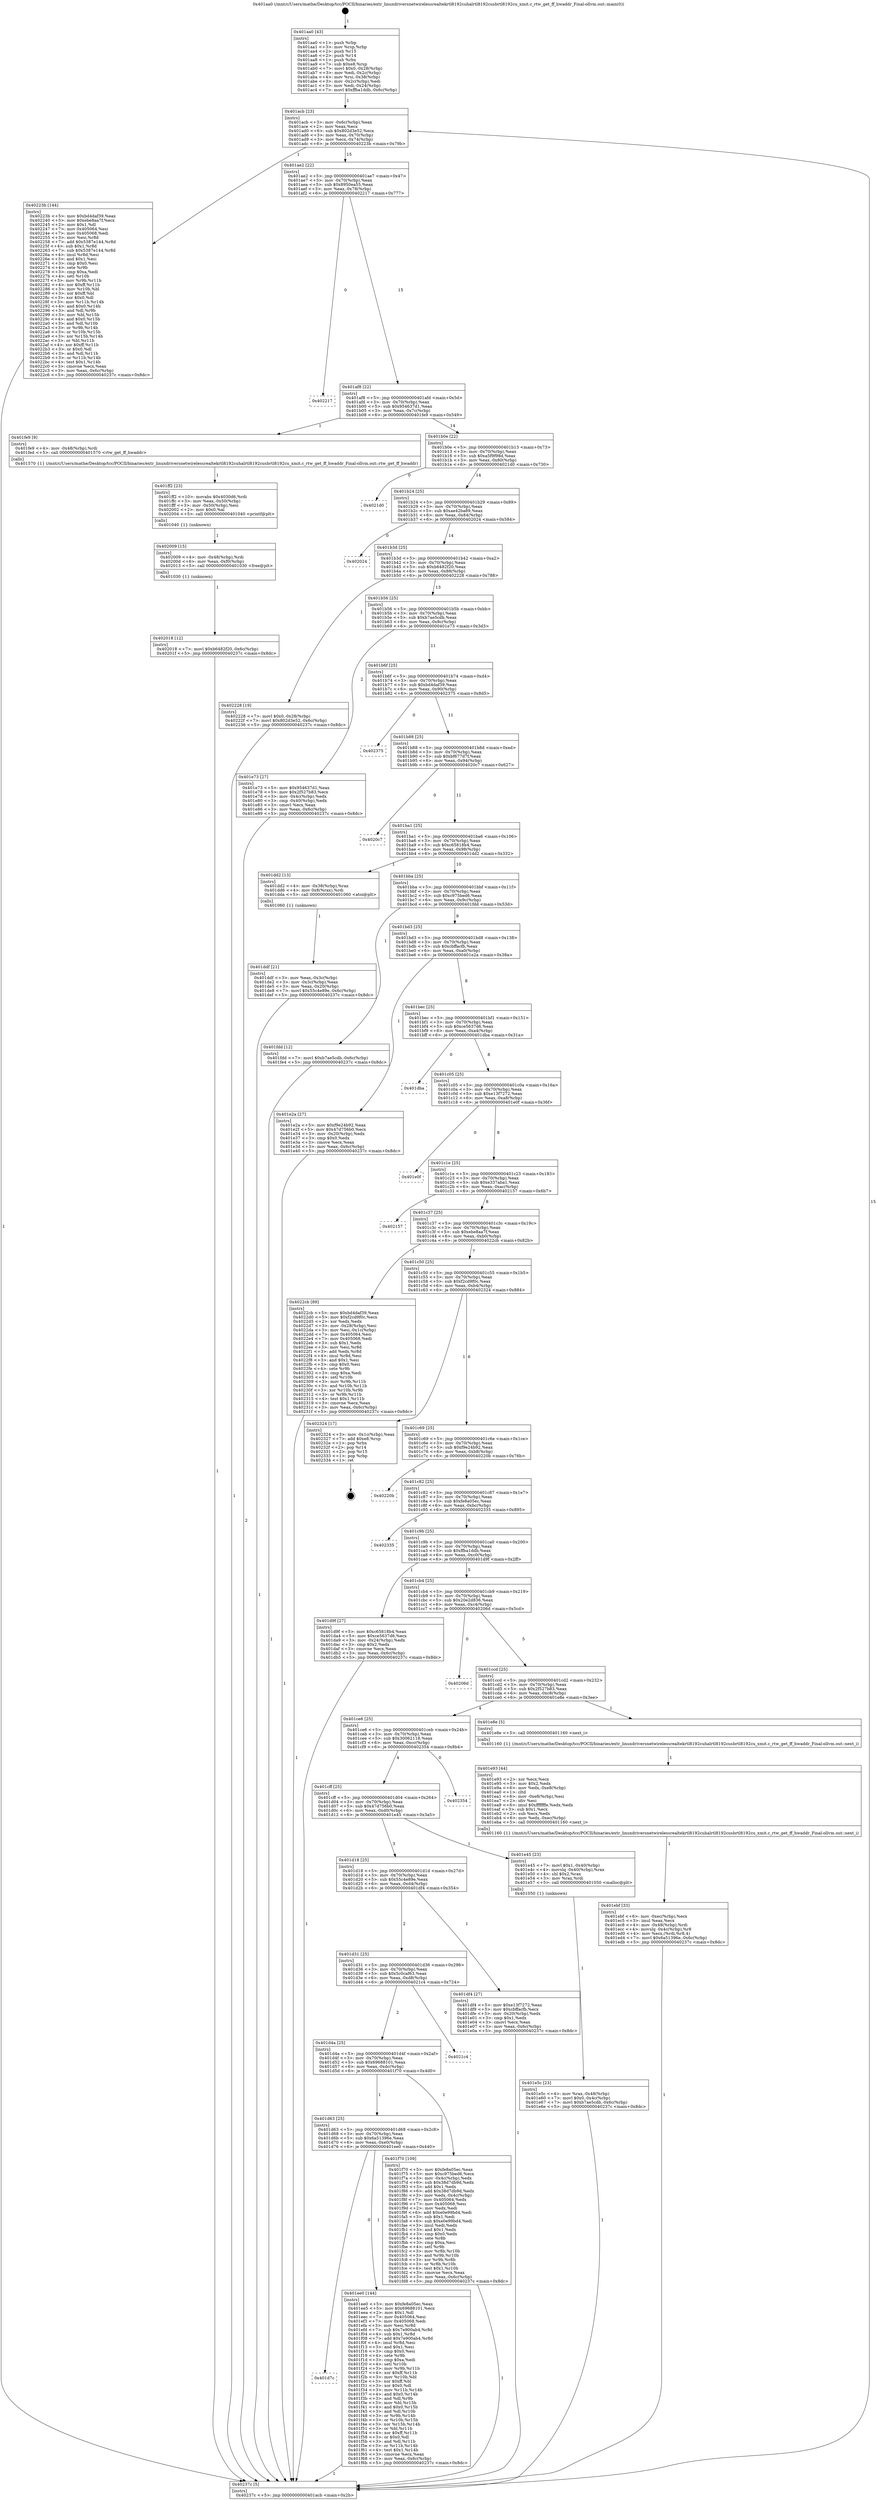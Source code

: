 digraph "0x401aa0" {
  label = "0x401aa0 (/mnt/c/Users/mathe/Desktop/tcc/POCII/binaries/extr_linuxdriversnetwirelessrealtekrtl8192cuhalrtl8192cusbrtl8192cu_xmit.c_rtw_get_ff_hwaddr_Final-ollvm.out::main(0))"
  labelloc = "t"
  node[shape=record]

  Entry [label="",width=0.3,height=0.3,shape=circle,fillcolor=black,style=filled]
  "0x401acb" [label="{
     0x401acb [23]\l
     | [instrs]\l
     &nbsp;&nbsp;0x401acb \<+3\>: mov -0x6c(%rbp),%eax\l
     &nbsp;&nbsp;0x401ace \<+2\>: mov %eax,%ecx\l
     &nbsp;&nbsp;0x401ad0 \<+6\>: sub $0x802d3e52,%ecx\l
     &nbsp;&nbsp;0x401ad6 \<+3\>: mov %eax,-0x70(%rbp)\l
     &nbsp;&nbsp;0x401ad9 \<+3\>: mov %ecx,-0x74(%rbp)\l
     &nbsp;&nbsp;0x401adc \<+6\>: je 000000000040223b \<main+0x79b\>\l
  }"]
  "0x40223b" [label="{
     0x40223b [144]\l
     | [instrs]\l
     &nbsp;&nbsp;0x40223b \<+5\>: mov $0xbd4daf39,%eax\l
     &nbsp;&nbsp;0x402240 \<+5\>: mov $0xebe8aa7f,%ecx\l
     &nbsp;&nbsp;0x402245 \<+2\>: mov $0x1,%dl\l
     &nbsp;&nbsp;0x402247 \<+7\>: mov 0x405064,%esi\l
     &nbsp;&nbsp;0x40224e \<+7\>: mov 0x405068,%edi\l
     &nbsp;&nbsp;0x402255 \<+3\>: mov %esi,%r8d\l
     &nbsp;&nbsp;0x402258 \<+7\>: add $0x5387e144,%r8d\l
     &nbsp;&nbsp;0x40225f \<+4\>: sub $0x1,%r8d\l
     &nbsp;&nbsp;0x402263 \<+7\>: sub $0x5387e144,%r8d\l
     &nbsp;&nbsp;0x40226a \<+4\>: imul %r8d,%esi\l
     &nbsp;&nbsp;0x40226e \<+3\>: and $0x1,%esi\l
     &nbsp;&nbsp;0x402271 \<+3\>: cmp $0x0,%esi\l
     &nbsp;&nbsp;0x402274 \<+4\>: sete %r9b\l
     &nbsp;&nbsp;0x402278 \<+3\>: cmp $0xa,%edi\l
     &nbsp;&nbsp;0x40227b \<+4\>: setl %r10b\l
     &nbsp;&nbsp;0x40227f \<+3\>: mov %r9b,%r11b\l
     &nbsp;&nbsp;0x402282 \<+4\>: xor $0xff,%r11b\l
     &nbsp;&nbsp;0x402286 \<+3\>: mov %r10b,%bl\l
     &nbsp;&nbsp;0x402289 \<+3\>: xor $0xff,%bl\l
     &nbsp;&nbsp;0x40228c \<+3\>: xor $0x0,%dl\l
     &nbsp;&nbsp;0x40228f \<+3\>: mov %r11b,%r14b\l
     &nbsp;&nbsp;0x402292 \<+4\>: and $0x0,%r14b\l
     &nbsp;&nbsp;0x402296 \<+3\>: and %dl,%r9b\l
     &nbsp;&nbsp;0x402299 \<+3\>: mov %bl,%r15b\l
     &nbsp;&nbsp;0x40229c \<+4\>: and $0x0,%r15b\l
     &nbsp;&nbsp;0x4022a0 \<+3\>: and %dl,%r10b\l
     &nbsp;&nbsp;0x4022a3 \<+3\>: or %r9b,%r14b\l
     &nbsp;&nbsp;0x4022a6 \<+3\>: or %r10b,%r15b\l
     &nbsp;&nbsp;0x4022a9 \<+3\>: xor %r15b,%r14b\l
     &nbsp;&nbsp;0x4022ac \<+3\>: or %bl,%r11b\l
     &nbsp;&nbsp;0x4022af \<+4\>: xor $0xff,%r11b\l
     &nbsp;&nbsp;0x4022b3 \<+3\>: or $0x0,%dl\l
     &nbsp;&nbsp;0x4022b6 \<+3\>: and %dl,%r11b\l
     &nbsp;&nbsp;0x4022b9 \<+3\>: or %r11b,%r14b\l
     &nbsp;&nbsp;0x4022bc \<+4\>: test $0x1,%r14b\l
     &nbsp;&nbsp;0x4022c0 \<+3\>: cmovne %ecx,%eax\l
     &nbsp;&nbsp;0x4022c3 \<+3\>: mov %eax,-0x6c(%rbp)\l
     &nbsp;&nbsp;0x4022c6 \<+5\>: jmp 000000000040237c \<main+0x8dc\>\l
  }"]
  "0x401ae2" [label="{
     0x401ae2 [22]\l
     | [instrs]\l
     &nbsp;&nbsp;0x401ae2 \<+5\>: jmp 0000000000401ae7 \<main+0x47\>\l
     &nbsp;&nbsp;0x401ae7 \<+3\>: mov -0x70(%rbp),%eax\l
     &nbsp;&nbsp;0x401aea \<+5\>: sub $0x8950ea55,%eax\l
     &nbsp;&nbsp;0x401aef \<+3\>: mov %eax,-0x78(%rbp)\l
     &nbsp;&nbsp;0x401af2 \<+6\>: je 0000000000402217 \<main+0x777\>\l
  }"]
  Exit [label="",width=0.3,height=0.3,shape=circle,fillcolor=black,style=filled,peripheries=2]
  "0x402217" [label="{
     0x402217\l
  }", style=dashed]
  "0x401af8" [label="{
     0x401af8 [22]\l
     | [instrs]\l
     &nbsp;&nbsp;0x401af8 \<+5\>: jmp 0000000000401afd \<main+0x5d\>\l
     &nbsp;&nbsp;0x401afd \<+3\>: mov -0x70(%rbp),%eax\l
     &nbsp;&nbsp;0x401b00 \<+5\>: sub $0x954637d1,%eax\l
     &nbsp;&nbsp;0x401b05 \<+3\>: mov %eax,-0x7c(%rbp)\l
     &nbsp;&nbsp;0x401b08 \<+6\>: je 0000000000401fe9 \<main+0x549\>\l
  }"]
  "0x402018" [label="{
     0x402018 [12]\l
     | [instrs]\l
     &nbsp;&nbsp;0x402018 \<+7\>: movl $0xb6482f20,-0x6c(%rbp)\l
     &nbsp;&nbsp;0x40201f \<+5\>: jmp 000000000040237c \<main+0x8dc\>\l
  }"]
  "0x401fe9" [label="{
     0x401fe9 [9]\l
     | [instrs]\l
     &nbsp;&nbsp;0x401fe9 \<+4\>: mov -0x48(%rbp),%rdi\l
     &nbsp;&nbsp;0x401fed \<+5\>: call 0000000000401570 \<rtw_get_ff_hwaddr\>\l
     | [calls]\l
     &nbsp;&nbsp;0x401570 \{1\} (/mnt/c/Users/mathe/Desktop/tcc/POCII/binaries/extr_linuxdriversnetwirelessrealtekrtl8192cuhalrtl8192cusbrtl8192cu_xmit.c_rtw_get_ff_hwaddr_Final-ollvm.out::rtw_get_ff_hwaddr)\l
  }"]
  "0x401b0e" [label="{
     0x401b0e [22]\l
     | [instrs]\l
     &nbsp;&nbsp;0x401b0e \<+5\>: jmp 0000000000401b13 \<main+0x73\>\l
     &nbsp;&nbsp;0x401b13 \<+3\>: mov -0x70(%rbp),%eax\l
     &nbsp;&nbsp;0x401b16 \<+5\>: sub $0xa5f9f98d,%eax\l
     &nbsp;&nbsp;0x401b1b \<+3\>: mov %eax,-0x80(%rbp)\l
     &nbsp;&nbsp;0x401b1e \<+6\>: je 00000000004021d0 \<main+0x730\>\l
  }"]
  "0x402009" [label="{
     0x402009 [15]\l
     | [instrs]\l
     &nbsp;&nbsp;0x402009 \<+4\>: mov -0x48(%rbp),%rdi\l
     &nbsp;&nbsp;0x40200d \<+6\>: mov %eax,-0xf0(%rbp)\l
     &nbsp;&nbsp;0x402013 \<+5\>: call 0000000000401030 \<free@plt\>\l
     | [calls]\l
     &nbsp;&nbsp;0x401030 \{1\} (unknown)\l
  }"]
  "0x4021d0" [label="{
     0x4021d0\l
  }", style=dashed]
  "0x401b24" [label="{
     0x401b24 [25]\l
     | [instrs]\l
     &nbsp;&nbsp;0x401b24 \<+5\>: jmp 0000000000401b29 \<main+0x89\>\l
     &nbsp;&nbsp;0x401b29 \<+3\>: mov -0x70(%rbp),%eax\l
     &nbsp;&nbsp;0x401b2c \<+5\>: sub $0xae42ba89,%eax\l
     &nbsp;&nbsp;0x401b31 \<+6\>: mov %eax,-0x84(%rbp)\l
     &nbsp;&nbsp;0x401b37 \<+6\>: je 0000000000402024 \<main+0x584\>\l
  }"]
  "0x401ff2" [label="{
     0x401ff2 [23]\l
     | [instrs]\l
     &nbsp;&nbsp;0x401ff2 \<+10\>: movabs $0x4030d6,%rdi\l
     &nbsp;&nbsp;0x401ffc \<+3\>: mov %eax,-0x50(%rbp)\l
     &nbsp;&nbsp;0x401fff \<+3\>: mov -0x50(%rbp),%esi\l
     &nbsp;&nbsp;0x402002 \<+2\>: mov $0x0,%al\l
     &nbsp;&nbsp;0x402004 \<+5\>: call 0000000000401040 \<printf@plt\>\l
     | [calls]\l
     &nbsp;&nbsp;0x401040 \{1\} (unknown)\l
  }"]
  "0x402024" [label="{
     0x402024\l
  }", style=dashed]
  "0x401b3d" [label="{
     0x401b3d [25]\l
     | [instrs]\l
     &nbsp;&nbsp;0x401b3d \<+5\>: jmp 0000000000401b42 \<main+0xa2\>\l
     &nbsp;&nbsp;0x401b42 \<+3\>: mov -0x70(%rbp),%eax\l
     &nbsp;&nbsp;0x401b45 \<+5\>: sub $0xb6482f20,%eax\l
     &nbsp;&nbsp;0x401b4a \<+6\>: mov %eax,-0x88(%rbp)\l
     &nbsp;&nbsp;0x401b50 \<+6\>: je 0000000000402228 \<main+0x788\>\l
  }"]
  "0x401d7c" [label="{
     0x401d7c\l
  }", style=dashed]
  "0x402228" [label="{
     0x402228 [19]\l
     | [instrs]\l
     &nbsp;&nbsp;0x402228 \<+7\>: movl $0x0,-0x28(%rbp)\l
     &nbsp;&nbsp;0x40222f \<+7\>: movl $0x802d3e52,-0x6c(%rbp)\l
     &nbsp;&nbsp;0x402236 \<+5\>: jmp 000000000040237c \<main+0x8dc\>\l
  }"]
  "0x401b56" [label="{
     0x401b56 [25]\l
     | [instrs]\l
     &nbsp;&nbsp;0x401b56 \<+5\>: jmp 0000000000401b5b \<main+0xbb\>\l
     &nbsp;&nbsp;0x401b5b \<+3\>: mov -0x70(%rbp),%eax\l
     &nbsp;&nbsp;0x401b5e \<+5\>: sub $0xb7ae5cdb,%eax\l
     &nbsp;&nbsp;0x401b63 \<+6\>: mov %eax,-0x8c(%rbp)\l
     &nbsp;&nbsp;0x401b69 \<+6\>: je 0000000000401e73 \<main+0x3d3\>\l
  }"]
  "0x401ee0" [label="{
     0x401ee0 [144]\l
     | [instrs]\l
     &nbsp;&nbsp;0x401ee0 \<+5\>: mov $0xfe8a05ec,%eax\l
     &nbsp;&nbsp;0x401ee5 \<+5\>: mov $0x69688101,%ecx\l
     &nbsp;&nbsp;0x401eea \<+2\>: mov $0x1,%dl\l
     &nbsp;&nbsp;0x401eec \<+7\>: mov 0x405064,%esi\l
     &nbsp;&nbsp;0x401ef3 \<+7\>: mov 0x405068,%edi\l
     &nbsp;&nbsp;0x401efa \<+3\>: mov %esi,%r8d\l
     &nbsp;&nbsp;0x401efd \<+7\>: sub $0x7e900ab4,%r8d\l
     &nbsp;&nbsp;0x401f04 \<+4\>: sub $0x1,%r8d\l
     &nbsp;&nbsp;0x401f08 \<+7\>: add $0x7e900ab4,%r8d\l
     &nbsp;&nbsp;0x401f0f \<+4\>: imul %r8d,%esi\l
     &nbsp;&nbsp;0x401f13 \<+3\>: and $0x1,%esi\l
     &nbsp;&nbsp;0x401f16 \<+3\>: cmp $0x0,%esi\l
     &nbsp;&nbsp;0x401f19 \<+4\>: sete %r9b\l
     &nbsp;&nbsp;0x401f1d \<+3\>: cmp $0xa,%edi\l
     &nbsp;&nbsp;0x401f20 \<+4\>: setl %r10b\l
     &nbsp;&nbsp;0x401f24 \<+3\>: mov %r9b,%r11b\l
     &nbsp;&nbsp;0x401f27 \<+4\>: xor $0xff,%r11b\l
     &nbsp;&nbsp;0x401f2b \<+3\>: mov %r10b,%bl\l
     &nbsp;&nbsp;0x401f2e \<+3\>: xor $0xff,%bl\l
     &nbsp;&nbsp;0x401f31 \<+3\>: xor $0x0,%dl\l
     &nbsp;&nbsp;0x401f34 \<+3\>: mov %r11b,%r14b\l
     &nbsp;&nbsp;0x401f37 \<+4\>: and $0x0,%r14b\l
     &nbsp;&nbsp;0x401f3b \<+3\>: and %dl,%r9b\l
     &nbsp;&nbsp;0x401f3e \<+3\>: mov %bl,%r15b\l
     &nbsp;&nbsp;0x401f41 \<+4\>: and $0x0,%r15b\l
     &nbsp;&nbsp;0x401f45 \<+3\>: and %dl,%r10b\l
     &nbsp;&nbsp;0x401f48 \<+3\>: or %r9b,%r14b\l
     &nbsp;&nbsp;0x401f4b \<+3\>: or %r10b,%r15b\l
     &nbsp;&nbsp;0x401f4e \<+3\>: xor %r15b,%r14b\l
     &nbsp;&nbsp;0x401f51 \<+3\>: or %bl,%r11b\l
     &nbsp;&nbsp;0x401f54 \<+4\>: xor $0xff,%r11b\l
     &nbsp;&nbsp;0x401f58 \<+3\>: or $0x0,%dl\l
     &nbsp;&nbsp;0x401f5b \<+3\>: and %dl,%r11b\l
     &nbsp;&nbsp;0x401f5e \<+3\>: or %r11b,%r14b\l
     &nbsp;&nbsp;0x401f61 \<+4\>: test $0x1,%r14b\l
     &nbsp;&nbsp;0x401f65 \<+3\>: cmovne %ecx,%eax\l
     &nbsp;&nbsp;0x401f68 \<+3\>: mov %eax,-0x6c(%rbp)\l
     &nbsp;&nbsp;0x401f6b \<+5\>: jmp 000000000040237c \<main+0x8dc\>\l
  }"]
  "0x401e73" [label="{
     0x401e73 [27]\l
     | [instrs]\l
     &nbsp;&nbsp;0x401e73 \<+5\>: mov $0x954637d1,%eax\l
     &nbsp;&nbsp;0x401e78 \<+5\>: mov $0x2f527b83,%ecx\l
     &nbsp;&nbsp;0x401e7d \<+3\>: mov -0x4c(%rbp),%edx\l
     &nbsp;&nbsp;0x401e80 \<+3\>: cmp -0x40(%rbp),%edx\l
     &nbsp;&nbsp;0x401e83 \<+3\>: cmovl %ecx,%eax\l
     &nbsp;&nbsp;0x401e86 \<+3\>: mov %eax,-0x6c(%rbp)\l
     &nbsp;&nbsp;0x401e89 \<+5\>: jmp 000000000040237c \<main+0x8dc\>\l
  }"]
  "0x401b6f" [label="{
     0x401b6f [25]\l
     | [instrs]\l
     &nbsp;&nbsp;0x401b6f \<+5\>: jmp 0000000000401b74 \<main+0xd4\>\l
     &nbsp;&nbsp;0x401b74 \<+3\>: mov -0x70(%rbp),%eax\l
     &nbsp;&nbsp;0x401b77 \<+5\>: sub $0xbd4daf39,%eax\l
     &nbsp;&nbsp;0x401b7c \<+6\>: mov %eax,-0x90(%rbp)\l
     &nbsp;&nbsp;0x401b82 \<+6\>: je 0000000000402375 \<main+0x8d5\>\l
  }"]
  "0x401d63" [label="{
     0x401d63 [25]\l
     | [instrs]\l
     &nbsp;&nbsp;0x401d63 \<+5\>: jmp 0000000000401d68 \<main+0x2c8\>\l
     &nbsp;&nbsp;0x401d68 \<+3\>: mov -0x70(%rbp),%eax\l
     &nbsp;&nbsp;0x401d6b \<+5\>: sub $0x6a51396e,%eax\l
     &nbsp;&nbsp;0x401d70 \<+6\>: mov %eax,-0xe0(%rbp)\l
     &nbsp;&nbsp;0x401d76 \<+6\>: je 0000000000401ee0 \<main+0x440\>\l
  }"]
  "0x402375" [label="{
     0x402375\l
  }", style=dashed]
  "0x401b88" [label="{
     0x401b88 [25]\l
     | [instrs]\l
     &nbsp;&nbsp;0x401b88 \<+5\>: jmp 0000000000401b8d \<main+0xed\>\l
     &nbsp;&nbsp;0x401b8d \<+3\>: mov -0x70(%rbp),%eax\l
     &nbsp;&nbsp;0x401b90 \<+5\>: sub $0xbf677d7f,%eax\l
     &nbsp;&nbsp;0x401b95 \<+6\>: mov %eax,-0x94(%rbp)\l
     &nbsp;&nbsp;0x401b9b \<+6\>: je 00000000004020c7 \<main+0x627\>\l
  }"]
  "0x401f70" [label="{
     0x401f70 [109]\l
     | [instrs]\l
     &nbsp;&nbsp;0x401f70 \<+5\>: mov $0xfe8a05ec,%eax\l
     &nbsp;&nbsp;0x401f75 \<+5\>: mov $0xc975bed6,%ecx\l
     &nbsp;&nbsp;0x401f7a \<+3\>: mov -0x4c(%rbp),%edx\l
     &nbsp;&nbsp;0x401f7d \<+6\>: sub $0x38d7db9d,%edx\l
     &nbsp;&nbsp;0x401f83 \<+3\>: add $0x1,%edx\l
     &nbsp;&nbsp;0x401f86 \<+6\>: add $0x38d7db9d,%edx\l
     &nbsp;&nbsp;0x401f8c \<+3\>: mov %edx,-0x4c(%rbp)\l
     &nbsp;&nbsp;0x401f8f \<+7\>: mov 0x405064,%edx\l
     &nbsp;&nbsp;0x401f96 \<+7\>: mov 0x405068,%esi\l
     &nbsp;&nbsp;0x401f9d \<+2\>: mov %edx,%edi\l
     &nbsp;&nbsp;0x401f9f \<+6\>: add $0xe0e99bd4,%edi\l
     &nbsp;&nbsp;0x401fa5 \<+3\>: sub $0x1,%edi\l
     &nbsp;&nbsp;0x401fa8 \<+6\>: sub $0xe0e99bd4,%edi\l
     &nbsp;&nbsp;0x401fae \<+3\>: imul %edi,%edx\l
     &nbsp;&nbsp;0x401fb1 \<+3\>: and $0x1,%edx\l
     &nbsp;&nbsp;0x401fb4 \<+3\>: cmp $0x0,%edx\l
     &nbsp;&nbsp;0x401fb7 \<+4\>: sete %r8b\l
     &nbsp;&nbsp;0x401fbb \<+3\>: cmp $0xa,%esi\l
     &nbsp;&nbsp;0x401fbe \<+4\>: setl %r9b\l
     &nbsp;&nbsp;0x401fc2 \<+3\>: mov %r8b,%r10b\l
     &nbsp;&nbsp;0x401fc5 \<+3\>: and %r9b,%r10b\l
     &nbsp;&nbsp;0x401fc8 \<+3\>: xor %r9b,%r8b\l
     &nbsp;&nbsp;0x401fcb \<+3\>: or %r8b,%r10b\l
     &nbsp;&nbsp;0x401fce \<+4\>: test $0x1,%r10b\l
     &nbsp;&nbsp;0x401fd2 \<+3\>: cmovne %ecx,%eax\l
     &nbsp;&nbsp;0x401fd5 \<+3\>: mov %eax,-0x6c(%rbp)\l
     &nbsp;&nbsp;0x401fd8 \<+5\>: jmp 000000000040237c \<main+0x8dc\>\l
  }"]
  "0x4020c7" [label="{
     0x4020c7\l
  }", style=dashed]
  "0x401ba1" [label="{
     0x401ba1 [25]\l
     | [instrs]\l
     &nbsp;&nbsp;0x401ba1 \<+5\>: jmp 0000000000401ba6 \<main+0x106\>\l
     &nbsp;&nbsp;0x401ba6 \<+3\>: mov -0x70(%rbp),%eax\l
     &nbsp;&nbsp;0x401ba9 \<+5\>: sub $0xc65818b4,%eax\l
     &nbsp;&nbsp;0x401bae \<+6\>: mov %eax,-0x98(%rbp)\l
     &nbsp;&nbsp;0x401bb4 \<+6\>: je 0000000000401dd2 \<main+0x332\>\l
  }"]
  "0x401d4a" [label="{
     0x401d4a [25]\l
     | [instrs]\l
     &nbsp;&nbsp;0x401d4a \<+5\>: jmp 0000000000401d4f \<main+0x2af\>\l
     &nbsp;&nbsp;0x401d4f \<+3\>: mov -0x70(%rbp),%eax\l
     &nbsp;&nbsp;0x401d52 \<+5\>: sub $0x69688101,%eax\l
     &nbsp;&nbsp;0x401d57 \<+6\>: mov %eax,-0xdc(%rbp)\l
     &nbsp;&nbsp;0x401d5d \<+6\>: je 0000000000401f70 \<main+0x4d0\>\l
  }"]
  "0x401dd2" [label="{
     0x401dd2 [13]\l
     | [instrs]\l
     &nbsp;&nbsp;0x401dd2 \<+4\>: mov -0x38(%rbp),%rax\l
     &nbsp;&nbsp;0x401dd6 \<+4\>: mov 0x8(%rax),%rdi\l
     &nbsp;&nbsp;0x401dda \<+5\>: call 0000000000401060 \<atoi@plt\>\l
     | [calls]\l
     &nbsp;&nbsp;0x401060 \{1\} (unknown)\l
  }"]
  "0x401bba" [label="{
     0x401bba [25]\l
     | [instrs]\l
     &nbsp;&nbsp;0x401bba \<+5\>: jmp 0000000000401bbf \<main+0x11f\>\l
     &nbsp;&nbsp;0x401bbf \<+3\>: mov -0x70(%rbp),%eax\l
     &nbsp;&nbsp;0x401bc2 \<+5\>: sub $0xc975bed6,%eax\l
     &nbsp;&nbsp;0x401bc7 \<+6\>: mov %eax,-0x9c(%rbp)\l
     &nbsp;&nbsp;0x401bcd \<+6\>: je 0000000000401fdd \<main+0x53d\>\l
  }"]
  "0x4021c4" [label="{
     0x4021c4\l
  }", style=dashed]
  "0x401fdd" [label="{
     0x401fdd [12]\l
     | [instrs]\l
     &nbsp;&nbsp;0x401fdd \<+7\>: movl $0xb7ae5cdb,-0x6c(%rbp)\l
     &nbsp;&nbsp;0x401fe4 \<+5\>: jmp 000000000040237c \<main+0x8dc\>\l
  }"]
  "0x401bd3" [label="{
     0x401bd3 [25]\l
     | [instrs]\l
     &nbsp;&nbsp;0x401bd3 \<+5\>: jmp 0000000000401bd8 \<main+0x138\>\l
     &nbsp;&nbsp;0x401bd8 \<+3\>: mov -0x70(%rbp),%eax\l
     &nbsp;&nbsp;0x401bdb \<+5\>: sub $0xcbffacfb,%eax\l
     &nbsp;&nbsp;0x401be0 \<+6\>: mov %eax,-0xa0(%rbp)\l
     &nbsp;&nbsp;0x401be6 \<+6\>: je 0000000000401e2a \<main+0x38a\>\l
  }"]
  "0x401ebf" [label="{
     0x401ebf [33]\l
     | [instrs]\l
     &nbsp;&nbsp;0x401ebf \<+6\>: mov -0xec(%rbp),%ecx\l
     &nbsp;&nbsp;0x401ec5 \<+3\>: imul %eax,%ecx\l
     &nbsp;&nbsp;0x401ec8 \<+4\>: mov -0x48(%rbp),%rdi\l
     &nbsp;&nbsp;0x401ecc \<+4\>: movslq -0x4c(%rbp),%r8\l
     &nbsp;&nbsp;0x401ed0 \<+4\>: mov %ecx,(%rdi,%r8,4)\l
     &nbsp;&nbsp;0x401ed4 \<+7\>: movl $0x6a51396e,-0x6c(%rbp)\l
     &nbsp;&nbsp;0x401edb \<+5\>: jmp 000000000040237c \<main+0x8dc\>\l
  }"]
  "0x401e2a" [label="{
     0x401e2a [27]\l
     | [instrs]\l
     &nbsp;&nbsp;0x401e2a \<+5\>: mov $0xf9e24b92,%eax\l
     &nbsp;&nbsp;0x401e2f \<+5\>: mov $0x47d756b0,%ecx\l
     &nbsp;&nbsp;0x401e34 \<+3\>: mov -0x20(%rbp),%edx\l
     &nbsp;&nbsp;0x401e37 \<+3\>: cmp $0x0,%edx\l
     &nbsp;&nbsp;0x401e3a \<+3\>: cmove %ecx,%eax\l
     &nbsp;&nbsp;0x401e3d \<+3\>: mov %eax,-0x6c(%rbp)\l
     &nbsp;&nbsp;0x401e40 \<+5\>: jmp 000000000040237c \<main+0x8dc\>\l
  }"]
  "0x401bec" [label="{
     0x401bec [25]\l
     | [instrs]\l
     &nbsp;&nbsp;0x401bec \<+5\>: jmp 0000000000401bf1 \<main+0x151\>\l
     &nbsp;&nbsp;0x401bf1 \<+3\>: mov -0x70(%rbp),%eax\l
     &nbsp;&nbsp;0x401bf4 \<+5\>: sub $0xce5637d6,%eax\l
     &nbsp;&nbsp;0x401bf9 \<+6\>: mov %eax,-0xa4(%rbp)\l
     &nbsp;&nbsp;0x401bff \<+6\>: je 0000000000401dba \<main+0x31a\>\l
  }"]
  "0x401e93" [label="{
     0x401e93 [44]\l
     | [instrs]\l
     &nbsp;&nbsp;0x401e93 \<+2\>: xor %ecx,%ecx\l
     &nbsp;&nbsp;0x401e95 \<+5\>: mov $0x2,%edx\l
     &nbsp;&nbsp;0x401e9a \<+6\>: mov %edx,-0xe8(%rbp)\l
     &nbsp;&nbsp;0x401ea0 \<+1\>: cltd\l
     &nbsp;&nbsp;0x401ea1 \<+6\>: mov -0xe8(%rbp),%esi\l
     &nbsp;&nbsp;0x401ea7 \<+2\>: idiv %esi\l
     &nbsp;&nbsp;0x401ea9 \<+6\>: imul $0xfffffffe,%edx,%edx\l
     &nbsp;&nbsp;0x401eaf \<+3\>: sub $0x1,%ecx\l
     &nbsp;&nbsp;0x401eb2 \<+2\>: sub %ecx,%edx\l
     &nbsp;&nbsp;0x401eb4 \<+6\>: mov %edx,-0xec(%rbp)\l
     &nbsp;&nbsp;0x401eba \<+5\>: call 0000000000401160 \<next_i\>\l
     | [calls]\l
     &nbsp;&nbsp;0x401160 \{1\} (/mnt/c/Users/mathe/Desktop/tcc/POCII/binaries/extr_linuxdriversnetwirelessrealtekrtl8192cuhalrtl8192cusbrtl8192cu_xmit.c_rtw_get_ff_hwaddr_Final-ollvm.out::next_i)\l
  }"]
  "0x401dba" [label="{
     0x401dba\l
  }", style=dashed]
  "0x401c05" [label="{
     0x401c05 [25]\l
     | [instrs]\l
     &nbsp;&nbsp;0x401c05 \<+5\>: jmp 0000000000401c0a \<main+0x16a\>\l
     &nbsp;&nbsp;0x401c0a \<+3\>: mov -0x70(%rbp),%eax\l
     &nbsp;&nbsp;0x401c0d \<+5\>: sub $0xe13f7272,%eax\l
     &nbsp;&nbsp;0x401c12 \<+6\>: mov %eax,-0xa8(%rbp)\l
     &nbsp;&nbsp;0x401c18 \<+6\>: je 0000000000401e0f \<main+0x36f\>\l
  }"]
  "0x401e5c" [label="{
     0x401e5c [23]\l
     | [instrs]\l
     &nbsp;&nbsp;0x401e5c \<+4\>: mov %rax,-0x48(%rbp)\l
     &nbsp;&nbsp;0x401e60 \<+7\>: movl $0x0,-0x4c(%rbp)\l
     &nbsp;&nbsp;0x401e67 \<+7\>: movl $0xb7ae5cdb,-0x6c(%rbp)\l
     &nbsp;&nbsp;0x401e6e \<+5\>: jmp 000000000040237c \<main+0x8dc\>\l
  }"]
  "0x401e0f" [label="{
     0x401e0f\l
  }", style=dashed]
  "0x401c1e" [label="{
     0x401c1e [25]\l
     | [instrs]\l
     &nbsp;&nbsp;0x401c1e \<+5\>: jmp 0000000000401c23 \<main+0x183\>\l
     &nbsp;&nbsp;0x401c23 \<+3\>: mov -0x70(%rbp),%eax\l
     &nbsp;&nbsp;0x401c26 \<+5\>: sub $0xe337aba1,%eax\l
     &nbsp;&nbsp;0x401c2b \<+6\>: mov %eax,-0xac(%rbp)\l
     &nbsp;&nbsp;0x401c31 \<+6\>: je 0000000000402157 \<main+0x6b7\>\l
  }"]
  "0x401d31" [label="{
     0x401d31 [25]\l
     | [instrs]\l
     &nbsp;&nbsp;0x401d31 \<+5\>: jmp 0000000000401d36 \<main+0x296\>\l
     &nbsp;&nbsp;0x401d36 \<+3\>: mov -0x70(%rbp),%eax\l
     &nbsp;&nbsp;0x401d39 \<+5\>: sub $0x5c0caf63,%eax\l
     &nbsp;&nbsp;0x401d3e \<+6\>: mov %eax,-0xd8(%rbp)\l
     &nbsp;&nbsp;0x401d44 \<+6\>: je 00000000004021c4 \<main+0x724\>\l
  }"]
  "0x402157" [label="{
     0x402157\l
  }", style=dashed]
  "0x401c37" [label="{
     0x401c37 [25]\l
     | [instrs]\l
     &nbsp;&nbsp;0x401c37 \<+5\>: jmp 0000000000401c3c \<main+0x19c\>\l
     &nbsp;&nbsp;0x401c3c \<+3\>: mov -0x70(%rbp),%eax\l
     &nbsp;&nbsp;0x401c3f \<+5\>: sub $0xebe8aa7f,%eax\l
     &nbsp;&nbsp;0x401c44 \<+6\>: mov %eax,-0xb0(%rbp)\l
     &nbsp;&nbsp;0x401c4a \<+6\>: je 00000000004022cb \<main+0x82b\>\l
  }"]
  "0x401df4" [label="{
     0x401df4 [27]\l
     | [instrs]\l
     &nbsp;&nbsp;0x401df4 \<+5\>: mov $0xe13f7272,%eax\l
     &nbsp;&nbsp;0x401df9 \<+5\>: mov $0xcbffacfb,%ecx\l
     &nbsp;&nbsp;0x401dfe \<+3\>: mov -0x20(%rbp),%edx\l
     &nbsp;&nbsp;0x401e01 \<+3\>: cmp $0x1,%edx\l
     &nbsp;&nbsp;0x401e04 \<+3\>: cmovl %ecx,%eax\l
     &nbsp;&nbsp;0x401e07 \<+3\>: mov %eax,-0x6c(%rbp)\l
     &nbsp;&nbsp;0x401e0a \<+5\>: jmp 000000000040237c \<main+0x8dc\>\l
  }"]
  "0x4022cb" [label="{
     0x4022cb [89]\l
     | [instrs]\l
     &nbsp;&nbsp;0x4022cb \<+5\>: mov $0xbd4daf39,%eax\l
     &nbsp;&nbsp;0x4022d0 \<+5\>: mov $0xf2cd9f0c,%ecx\l
     &nbsp;&nbsp;0x4022d5 \<+2\>: xor %edx,%edx\l
     &nbsp;&nbsp;0x4022d7 \<+3\>: mov -0x28(%rbp),%esi\l
     &nbsp;&nbsp;0x4022da \<+3\>: mov %esi,-0x1c(%rbp)\l
     &nbsp;&nbsp;0x4022dd \<+7\>: mov 0x405064,%esi\l
     &nbsp;&nbsp;0x4022e4 \<+7\>: mov 0x405068,%edi\l
     &nbsp;&nbsp;0x4022eb \<+3\>: sub $0x1,%edx\l
     &nbsp;&nbsp;0x4022ee \<+3\>: mov %esi,%r8d\l
     &nbsp;&nbsp;0x4022f1 \<+3\>: add %edx,%r8d\l
     &nbsp;&nbsp;0x4022f4 \<+4\>: imul %r8d,%esi\l
     &nbsp;&nbsp;0x4022f8 \<+3\>: and $0x1,%esi\l
     &nbsp;&nbsp;0x4022fb \<+3\>: cmp $0x0,%esi\l
     &nbsp;&nbsp;0x4022fe \<+4\>: sete %r9b\l
     &nbsp;&nbsp;0x402302 \<+3\>: cmp $0xa,%edi\l
     &nbsp;&nbsp;0x402305 \<+4\>: setl %r10b\l
     &nbsp;&nbsp;0x402309 \<+3\>: mov %r9b,%r11b\l
     &nbsp;&nbsp;0x40230c \<+3\>: and %r10b,%r11b\l
     &nbsp;&nbsp;0x40230f \<+3\>: xor %r10b,%r9b\l
     &nbsp;&nbsp;0x402312 \<+3\>: or %r9b,%r11b\l
     &nbsp;&nbsp;0x402315 \<+4\>: test $0x1,%r11b\l
     &nbsp;&nbsp;0x402319 \<+3\>: cmovne %ecx,%eax\l
     &nbsp;&nbsp;0x40231c \<+3\>: mov %eax,-0x6c(%rbp)\l
     &nbsp;&nbsp;0x40231f \<+5\>: jmp 000000000040237c \<main+0x8dc\>\l
  }"]
  "0x401c50" [label="{
     0x401c50 [25]\l
     | [instrs]\l
     &nbsp;&nbsp;0x401c50 \<+5\>: jmp 0000000000401c55 \<main+0x1b5\>\l
     &nbsp;&nbsp;0x401c55 \<+3\>: mov -0x70(%rbp),%eax\l
     &nbsp;&nbsp;0x401c58 \<+5\>: sub $0xf2cd9f0c,%eax\l
     &nbsp;&nbsp;0x401c5d \<+6\>: mov %eax,-0xb4(%rbp)\l
     &nbsp;&nbsp;0x401c63 \<+6\>: je 0000000000402324 \<main+0x884\>\l
  }"]
  "0x401d18" [label="{
     0x401d18 [25]\l
     | [instrs]\l
     &nbsp;&nbsp;0x401d18 \<+5\>: jmp 0000000000401d1d \<main+0x27d\>\l
     &nbsp;&nbsp;0x401d1d \<+3\>: mov -0x70(%rbp),%eax\l
     &nbsp;&nbsp;0x401d20 \<+5\>: sub $0x55c4e89e,%eax\l
     &nbsp;&nbsp;0x401d25 \<+6\>: mov %eax,-0xd4(%rbp)\l
     &nbsp;&nbsp;0x401d2b \<+6\>: je 0000000000401df4 \<main+0x354\>\l
  }"]
  "0x402324" [label="{
     0x402324 [17]\l
     | [instrs]\l
     &nbsp;&nbsp;0x402324 \<+3\>: mov -0x1c(%rbp),%eax\l
     &nbsp;&nbsp;0x402327 \<+7\>: add $0xe8,%rsp\l
     &nbsp;&nbsp;0x40232e \<+1\>: pop %rbx\l
     &nbsp;&nbsp;0x40232f \<+2\>: pop %r14\l
     &nbsp;&nbsp;0x402331 \<+2\>: pop %r15\l
     &nbsp;&nbsp;0x402333 \<+1\>: pop %rbp\l
     &nbsp;&nbsp;0x402334 \<+1\>: ret\l
  }"]
  "0x401c69" [label="{
     0x401c69 [25]\l
     | [instrs]\l
     &nbsp;&nbsp;0x401c69 \<+5\>: jmp 0000000000401c6e \<main+0x1ce\>\l
     &nbsp;&nbsp;0x401c6e \<+3\>: mov -0x70(%rbp),%eax\l
     &nbsp;&nbsp;0x401c71 \<+5\>: sub $0xf9e24b92,%eax\l
     &nbsp;&nbsp;0x401c76 \<+6\>: mov %eax,-0xb8(%rbp)\l
     &nbsp;&nbsp;0x401c7c \<+6\>: je 000000000040220b \<main+0x76b\>\l
  }"]
  "0x401e45" [label="{
     0x401e45 [23]\l
     | [instrs]\l
     &nbsp;&nbsp;0x401e45 \<+7\>: movl $0x1,-0x40(%rbp)\l
     &nbsp;&nbsp;0x401e4c \<+4\>: movslq -0x40(%rbp),%rax\l
     &nbsp;&nbsp;0x401e50 \<+4\>: shl $0x2,%rax\l
     &nbsp;&nbsp;0x401e54 \<+3\>: mov %rax,%rdi\l
     &nbsp;&nbsp;0x401e57 \<+5\>: call 0000000000401050 \<malloc@plt\>\l
     | [calls]\l
     &nbsp;&nbsp;0x401050 \{1\} (unknown)\l
  }"]
  "0x40220b" [label="{
     0x40220b\l
  }", style=dashed]
  "0x401c82" [label="{
     0x401c82 [25]\l
     | [instrs]\l
     &nbsp;&nbsp;0x401c82 \<+5\>: jmp 0000000000401c87 \<main+0x1e7\>\l
     &nbsp;&nbsp;0x401c87 \<+3\>: mov -0x70(%rbp),%eax\l
     &nbsp;&nbsp;0x401c8a \<+5\>: sub $0xfe8a05ec,%eax\l
     &nbsp;&nbsp;0x401c8f \<+6\>: mov %eax,-0xbc(%rbp)\l
     &nbsp;&nbsp;0x401c95 \<+6\>: je 0000000000402335 \<main+0x895\>\l
  }"]
  "0x401cff" [label="{
     0x401cff [25]\l
     | [instrs]\l
     &nbsp;&nbsp;0x401cff \<+5\>: jmp 0000000000401d04 \<main+0x264\>\l
     &nbsp;&nbsp;0x401d04 \<+3\>: mov -0x70(%rbp),%eax\l
     &nbsp;&nbsp;0x401d07 \<+5\>: sub $0x47d756b0,%eax\l
     &nbsp;&nbsp;0x401d0c \<+6\>: mov %eax,-0xd0(%rbp)\l
     &nbsp;&nbsp;0x401d12 \<+6\>: je 0000000000401e45 \<main+0x3a5\>\l
  }"]
  "0x402335" [label="{
     0x402335\l
  }", style=dashed]
  "0x401c9b" [label="{
     0x401c9b [25]\l
     | [instrs]\l
     &nbsp;&nbsp;0x401c9b \<+5\>: jmp 0000000000401ca0 \<main+0x200\>\l
     &nbsp;&nbsp;0x401ca0 \<+3\>: mov -0x70(%rbp),%eax\l
     &nbsp;&nbsp;0x401ca3 \<+5\>: sub $0xffba1ddb,%eax\l
     &nbsp;&nbsp;0x401ca8 \<+6\>: mov %eax,-0xc0(%rbp)\l
     &nbsp;&nbsp;0x401cae \<+6\>: je 0000000000401d9f \<main+0x2ff\>\l
  }"]
  "0x402354" [label="{
     0x402354\l
  }", style=dashed]
  "0x401d9f" [label="{
     0x401d9f [27]\l
     | [instrs]\l
     &nbsp;&nbsp;0x401d9f \<+5\>: mov $0xc65818b4,%eax\l
     &nbsp;&nbsp;0x401da4 \<+5\>: mov $0xce5637d6,%ecx\l
     &nbsp;&nbsp;0x401da9 \<+3\>: mov -0x24(%rbp),%edx\l
     &nbsp;&nbsp;0x401dac \<+3\>: cmp $0x2,%edx\l
     &nbsp;&nbsp;0x401daf \<+3\>: cmovne %ecx,%eax\l
     &nbsp;&nbsp;0x401db2 \<+3\>: mov %eax,-0x6c(%rbp)\l
     &nbsp;&nbsp;0x401db5 \<+5\>: jmp 000000000040237c \<main+0x8dc\>\l
  }"]
  "0x401cb4" [label="{
     0x401cb4 [25]\l
     | [instrs]\l
     &nbsp;&nbsp;0x401cb4 \<+5\>: jmp 0000000000401cb9 \<main+0x219\>\l
     &nbsp;&nbsp;0x401cb9 \<+3\>: mov -0x70(%rbp),%eax\l
     &nbsp;&nbsp;0x401cbc \<+5\>: sub $0x20e2d836,%eax\l
     &nbsp;&nbsp;0x401cc1 \<+6\>: mov %eax,-0xc4(%rbp)\l
     &nbsp;&nbsp;0x401cc7 \<+6\>: je 000000000040206d \<main+0x5cd\>\l
  }"]
  "0x40237c" [label="{
     0x40237c [5]\l
     | [instrs]\l
     &nbsp;&nbsp;0x40237c \<+5\>: jmp 0000000000401acb \<main+0x2b\>\l
  }"]
  "0x401aa0" [label="{
     0x401aa0 [43]\l
     | [instrs]\l
     &nbsp;&nbsp;0x401aa0 \<+1\>: push %rbp\l
     &nbsp;&nbsp;0x401aa1 \<+3\>: mov %rsp,%rbp\l
     &nbsp;&nbsp;0x401aa4 \<+2\>: push %r15\l
     &nbsp;&nbsp;0x401aa6 \<+2\>: push %r14\l
     &nbsp;&nbsp;0x401aa8 \<+1\>: push %rbx\l
     &nbsp;&nbsp;0x401aa9 \<+7\>: sub $0xe8,%rsp\l
     &nbsp;&nbsp;0x401ab0 \<+7\>: movl $0x0,-0x28(%rbp)\l
     &nbsp;&nbsp;0x401ab7 \<+3\>: mov %edi,-0x2c(%rbp)\l
     &nbsp;&nbsp;0x401aba \<+4\>: mov %rsi,-0x38(%rbp)\l
     &nbsp;&nbsp;0x401abe \<+3\>: mov -0x2c(%rbp),%edi\l
     &nbsp;&nbsp;0x401ac1 \<+3\>: mov %edi,-0x24(%rbp)\l
     &nbsp;&nbsp;0x401ac4 \<+7\>: movl $0xffba1ddb,-0x6c(%rbp)\l
  }"]
  "0x401ddf" [label="{
     0x401ddf [21]\l
     | [instrs]\l
     &nbsp;&nbsp;0x401ddf \<+3\>: mov %eax,-0x3c(%rbp)\l
     &nbsp;&nbsp;0x401de2 \<+3\>: mov -0x3c(%rbp),%eax\l
     &nbsp;&nbsp;0x401de5 \<+3\>: mov %eax,-0x20(%rbp)\l
     &nbsp;&nbsp;0x401de8 \<+7\>: movl $0x55c4e89e,-0x6c(%rbp)\l
     &nbsp;&nbsp;0x401def \<+5\>: jmp 000000000040237c \<main+0x8dc\>\l
  }"]
  "0x401ce6" [label="{
     0x401ce6 [25]\l
     | [instrs]\l
     &nbsp;&nbsp;0x401ce6 \<+5\>: jmp 0000000000401ceb \<main+0x24b\>\l
     &nbsp;&nbsp;0x401ceb \<+3\>: mov -0x70(%rbp),%eax\l
     &nbsp;&nbsp;0x401cee \<+5\>: sub $0x30062118,%eax\l
     &nbsp;&nbsp;0x401cf3 \<+6\>: mov %eax,-0xcc(%rbp)\l
     &nbsp;&nbsp;0x401cf9 \<+6\>: je 0000000000402354 \<main+0x8b4\>\l
  }"]
  "0x40206d" [label="{
     0x40206d\l
  }", style=dashed]
  "0x401ccd" [label="{
     0x401ccd [25]\l
     | [instrs]\l
     &nbsp;&nbsp;0x401ccd \<+5\>: jmp 0000000000401cd2 \<main+0x232\>\l
     &nbsp;&nbsp;0x401cd2 \<+3\>: mov -0x70(%rbp),%eax\l
     &nbsp;&nbsp;0x401cd5 \<+5\>: sub $0x2f527b83,%eax\l
     &nbsp;&nbsp;0x401cda \<+6\>: mov %eax,-0xc8(%rbp)\l
     &nbsp;&nbsp;0x401ce0 \<+6\>: je 0000000000401e8e \<main+0x3ee\>\l
  }"]
  "0x401e8e" [label="{
     0x401e8e [5]\l
     | [instrs]\l
     &nbsp;&nbsp;0x401e8e \<+5\>: call 0000000000401160 \<next_i\>\l
     | [calls]\l
     &nbsp;&nbsp;0x401160 \{1\} (/mnt/c/Users/mathe/Desktop/tcc/POCII/binaries/extr_linuxdriversnetwirelessrealtekrtl8192cuhalrtl8192cusbrtl8192cu_xmit.c_rtw_get_ff_hwaddr_Final-ollvm.out::next_i)\l
  }"]
  Entry -> "0x401aa0" [label=" 1"]
  "0x401acb" -> "0x40223b" [label=" 1"]
  "0x401acb" -> "0x401ae2" [label=" 15"]
  "0x402324" -> Exit [label=" 1"]
  "0x401ae2" -> "0x402217" [label=" 0"]
  "0x401ae2" -> "0x401af8" [label=" 15"]
  "0x4022cb" -> "0x40237c" [label=" 1"]
  "0x401af8" -> "0x401fe9" [label=" 1"]
  "0x401af8" -> "0x401b0e" [label=" 14"]
  "0x40223b" -> "0x40237c" [label=" 1"]
  "0x401b0e" -> "0x4021d0" [label=" 0"]
  "0x401b0e" -> "0x401b24" [label=" 14"]
  "0x402228" -> "0x40237c" [label=" 1"]
  "0x401b24" -> "0x402024" [label=" 0"]
  "0x401b24" -> "0x401b3d" [label=" 14"]
  "0x402018" -> "0x40237c" [label=" 1"]
  "0x401b3d" -> "0x402228" [label=" 1"]
  "0x401b3d" -> "0x401b56" [label=" 13"]
  "0x402009" -> "0x402018" [label=" 1"]
  "0x401b56" -> "0x401e73" [label=" 2"]
  "0x401b56" -> "0x401b6f" [label=" 11"]
  "0x401ff2" -> "0x402009" [label=" 1"]
  "0x401b6f" -> "0x402375" [label=" 0"]
  "0x401b6f" -> "0x401b88" [label=" 11"]
  "0x401fdd" -> "0x40237c" [label=" 1"]
  "0x401b88" -> "0x4020c7" [label=" 0"]
  "0x401b88" -> "0x401ba1" [label=" 11"]
  "0x401f70" -> "0x40237c" [label=" 1"]
  "0x401ba1" -> "0x401dd2" [label=" 1"]
  "0x401ba1" -> "0x401bba" [label=" 10"]
  "0x401d63" -> "0x401d7c" [label=" 0"]
  "0x401bba" -> "0x401fdd" [label=" 1"]
  "0x401bba" -> "0x401bd3" [label=" 9"]
  "0x401d63" -> "0x401ee0" [label=" 1"]
  "0x401bd3" -> "0x401e2a" [label=" 1"]
  "0x401bd3" -> "0x401bec" [label=" 8"]
  "0x401d4a" -> "0x401d63" [label=" 1"]
  "0x401bec" -> "0x401dba" [label=" 0"]
  "0x401bec" -> "0x401c05" [label=" 8"]
  "0x401d4a" -> "0x401f70" [label=" 1"]
  "0x401c05" -> "0x401e0f" [label=" 0"]
  "0x401c05" -> "0x401c1e" [label=" 8"]
  "0x401ee0" -> "0x40237c" [label=" 1"]
  "0x401c1e" -> "0x402157" [label=" 0"]
  "0x401c1e" -> "0x401c37" [label=" 8"]
  "0x401d31" -> "0x401d4a" [label=" 2"]
  "0x401c37" -> "0x4022cb" [label=" 1"]
  "0x401c37" -> "0x401c50" [label=" 7"]
  "0x401d31" -> "0x4021c4" [label=" 0"]
  "0x401c50" -> "0x402324" [label=" 1"]
  "0x401c50" -> "0x401c69" [label=" 6"]
  "0x401ebf" -> "0x40237c" [label=" 1"]
  "0x401c69" -> "0x40220b" [label=" 0"]
  "0x401c69" -> "0x401c82" [label=" 6"]
  "0x401e93" -> "0x401ebf" [label=" 1"]
  "0x401c82" -> "0x402335" [label=" 0"]
  "0x401c82" -> "0x401c9b" [label=" 6"]
  "0x401e73" -> "0x40237c" [label=" 2"]
  "0x401c9b" -> "0x401d9f" [label=" 1"]
  "0x401c9b" -> "0x401cb4" [label=" 5"]
  "0x401d9f" -> "0x40237c" [label=" 1"]
  "0x401aa0" -> "0x401acb" [label=" 1"]
  "0x40237c" -> "0x401acb" [label=" 15"]
  "0x401dd2" -> "0x401ddf" [label=" 1"]
  "0x401ddf" -> "0x40237c" [label=" 1"]
  "0x401e5c" -> "0x40237c" [label=" 1"]
  "0x401cb4" -> "0x40206d" [label=" 0"]
  "0x401cb4" -> "0x401ccd" [label=" 5"]
  "0x401e2a" -> "0x40237c" [label=" 1"]
  "0x401ccd" -> "0x401e8e" [label=" 1"]
  "0x401ccd" -> "0x401ce6" [label=" 4"]
  "0x401e45" -> "0x401e5c" [label=" 1"]
  "0x401ce6" -> "0x402354" [label=" 0"]
  "0x401ce6" -> "0x401cff" [label=" 4"]
  "0x401e8e" -> "0x401e93" [label=" 1"]
  "0x401cff" -> "0x401e45" [label=" 1"]
  "0x401cff" -> "0x401d18" [label=" 3"]
  "0x401fe9" -> "0x401ff2" [label=" 1"]
  "0x401d18" -> "0x401df4" [label=" 1"]
  "0x401d18" -> "0x401d31" [label=" 2"]
  "0x401df4" -> "0x40237c" [label=" 1"]
}
